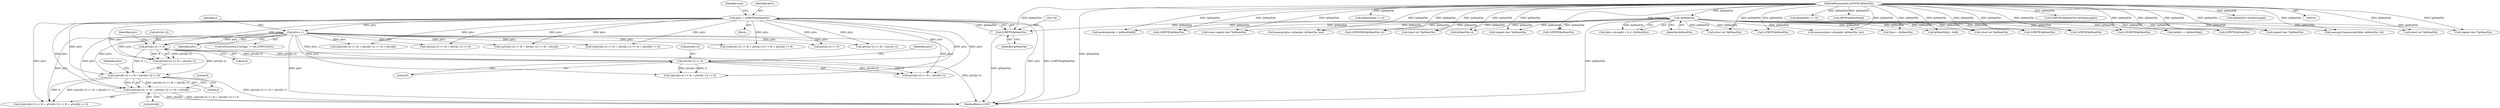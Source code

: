 digraph "1_gstreamer_bc2cdd57d549ab3ba59782e9b395d0cd683fd3ac@array" {
"1001864" [label="(Call,(((pSrc[k+2] << 8) + pSrc[k+1]) << 8) + pSrc[k])"];
"1001865" [label="(Call,((pSrc[k+2] << 8) + pSrc[k+1]) << 8)"];
"1001867" [label="(Call,pSrc[k+2] << 8)"];
"1001840" [label="(Call,pSrc[k+2] << 8)"];
"1001749" [label="(Call,pSrc++)"];
"1001736" [label="(Call,pSrc = (LPBYTE)lpMemFile)"];
"1001738" [label="(Call,(LPBYTE)lpMemFile)"];
"1000129" [label="(Call,!lpMemFile)"];
"1000104" [label="(MethodParameterIn,LPCSTR lpMemFile)"];
"1001875" [label="(Identifier,pSrc)"];
"1000130" [label="(Identifier,lpMemFile)"];
"1000265" [label="(Call,(const signed char *)lpMemFile)"];
"1001725" [label="(Block,)"];
"1000466" [label="(Call,memcpy(pIns->pSample, lpMemFile, len))"];
"1001180" [label="(Call,packcharacter = lpMemFile[8])"];
"1001879" [label="(Literal,8)"];
"1001749" [label="(Call,pSrc++)"];
"1001737" [label="(Identifier,pSrc)"];
"1001565" [label="(Call,(LPBYTE)lpMemFile)"];
"1000355" [label="(Call,lpMemFile[j] >> 4)"];
"1001838" [label="(Call,((pSrc[k+2] << 8) + pSrc[k+1]) << 8)"];
"1001197" [label="(Call,(LPDWORD)(lpMemFile+4))"];
"1001880" [label="(Call,pSrc[k])"];
"1001743" [label="(Identifier,max)"];
"1000537" [label="(Call,(signed char *)lpMemFile)"];
"1001750" [label="(Identifier,pSrc)"];
"1001841" [label="(Call,pSrc[k+2])"];
"1001740" [label="(Identifier,lpMemFile)"];
"1000420" [label="(Call,(short int *)lpMemFile)"];
"1001176" [label="(Call,*psrc = lpMemFile)"];
"1001015" [label="(Call,(LPBYTE)lpMemFile)"];
"1001272" [label="(Call,delta8 += lpMemFile[j])"];
"1001837" [label="(Call,(((pSrc[k+2] << 8) + pSrc[k+1]) << 8) + pSrc[k])"];
"1001106" [label="(Call,(short int *)lpMemFile)"];
"1001199" [label="(Call,lpMemFile+4)"];
"1001768" [label="(Call,((pSrc[j+2] << 8) + pSrc[j+1]) << 8)"];
"1001881" [label="(Identifier,pSrc)"];
"1000129" [label="(Call,!lpMemFile)"];
"1000123" [label="(Call,(pIns->nLength < 4) || (!lpMemFile))"];
"1000957" [label="(Call,(LPBYTE)lpMemFile)"];
"1001866" [label="(Call,(pSrc[k+2] << 8) + pSrc[k+1])"];
"1001767" [label="(Call,(((pSrc[j+2] << 8) + pSrc[j+1]) << 8) + pSrc[j])"];
"1000318" [label="(Call,lpMemFile += 16)"];
"1000345" [label="(Call,(BYTE)lpMemFile[j])"];
"1001500" [label="(Call,(LPBYTE)lpMemFile)"];
"1002045" [label="(MethodReturn,UINT)"];
"1001883" [label="(Literal,8)"];
"1001873" [label="(Literal,8)"];
"1001865" [label="(Call,((pSrc[k+2] << 8) + pSrc[k+1]) << 8)"];
"1001836" [label="(Call,((((pSrc[k+2] << 8) + pSrc[k+1]) << 8) + pSrc[k]) << 8)"];
"1002009" [label="(Call,memcpy(pIns->pSample, lpMemFile, len))"];
"1000238" [label="(Call,lpMemFile[j] - 0x80)"];
"1001864" [label="(Call,(((pSrc[k+2] << 8) + pSrc[k+1]) << 8) + pSrc[k])"];
"1001766" [label="(Call,((((pSrc[j+2] << 8) + pSrc[j+1]) << 8) + pSrc[j]) << 8)"];
"1001770" [label="(Call,pSrc[j+2] << 8)"];
"1001738" [label="(Call,(LPBYTE)lpMemFile)"];
"1000592" [label="(Call,(short int *)lpMemFile)"];
"1001335" [label="(Call,(LPBYTE)lpMemFile)"];
"1001923" [label="(Call,(LPCBYTE)lpMemFile)"];
"1001506" [label="(Call,(LPBYTE)(lpMemFile+dwMemLength))"];
"1001769" [label="(Call,(pSrc[j+2] << 8) + pSrc[j+1])"];
"1000972" [label="(Call,(LPBYTE)lpMemFile)"];
"1001840" [label="(Call,pSrc[k+2] << 8)"];
"1001848" [label="(Identifier,pSrc)"];
"1001863" [label="(Call,((((pSrc[k+2] << 8) + pSrc[k+1]) << 8) + pSrc[k]) << 8)"];
"1001745" [label="(ControlStructure,if (nFlags == RS_STIPCM32S))"];
"1001839" [label="(Call,(pSrc[k+2] << 8) + pSrc[k+1])"];
"1001867" [label="(Call,pSrc[k+2] << 8)"];
"1000643" [label="(Call,(signed char *)lpMemFile)"];
"1000104" [label="(MethodParameterIn,LPCSTR lpMemFile)"];
"1001754" [label="(Identifier,j)"];
"1001868" [label="(Call,pSrc[k+2])"];
"1000314" [label="(Call,memcpy(CompressionTable, lpMemFile, 16))"];
"1000844" [label="(Call,(short int *)lpMemFile)"];
"1001508" [label="(Call,lpMemFile+dwMemLength)"];
"1000729" [label="(Call,(signed char *)lpMemFile)"];
"1001736" [label="(Call,pSrc = (LPBYTE)lpMemFile)"];
"1001846" [label="(Literal,8)"];
"1001864" -> "1001863"  [label="AST: "];
"1001864" -> "1001880"  [label="CFG: "];
"1001865" -> "1001864"  [label="AST: "];
"1001880" -> "1001864"  [label="AST: "];
"1001883" -> "1001864"  [label="CFG: "];
"1001864" -> "1002045"  [label="DDG: ((pSrc[k+2] << 8) + pSrc[k+1]) << 8"];
"1001864" -> "1002045"  [label="DDG: pSrc[k]"];
"1001865" -> "1001864"  [label="DDG: (pSrc[k+2] << 8) + pSrc[k+1]"];
"1001865" -> "1001864"  [label="DDG: 8"];
"1001749" -> "1001864"  [label="DDG: pSrc"];
"1001736" -> "1001864"  [label="DDG: pSrc"];
"1001865" -> "1001879"  [label="CFG: "];
"1001866" -> "1001865"  [label="AST: "];
"1001879" -> "1001865"  [label="AST: "];
"1001881" -> "1001865"  [label="CFG: "];
"1001865" -> "1002045"  [label="DDG: (pSrc[k+2] << 8) + pSrc[k+1]"];
"1001865" -> "1001863"  [label="DDG: (pSrc[k+2] << 8) + pSrc[k+1]"];
"1001865" -> "1001863"  [label="DDG: 8"];
"1001867" -> "1001865"  [label="DDG: pSrc[k+2]"];
"1001867" -> "1001865"  [label="DDG: 8"];
"1001749" -> "1001865"  [label="DDG: pSrc"];
"1001736" -> "1001865"  [label="DDG: pSrc"];
"1001867" -> "1001866"  [label="AST: "];
"1001867" -> "1001873"  [label="CFG: "];
"1001868" -> "1001867"  [label="AST: "];
"1001873" -> "1001867"  [label="AST: "];
"1001875" -> "1001867"  [label="CFG: "];
"1001867" -> "1002045"  [label="DDG: pSrc[k+2]"];
"1001867" -> "1001840"  [label="DDG: pSrc[k+2]"];
"1001867" -> "1001866"  [label="DDG: pSrc[k+2]"];
"1001867" -> "1001866"  [label="DDG: 8"];
"1001840" -> "1001867"  [label="DDG: pSrc[k+2]"];
"1001749" -> "1001867"  [label="DDG: pSrc"];
"1001736" -> "1001867"  [label="DDG: pSrc"];
"1001840" -> "1001839"  [label="AST: "];
"1001840" -> "1001846"  [label="CFG: "];
"1001841" -> "1001840"  [label="AST: "];
"1001846" -> "1001840"  [label="AST: "];
"1001848" -> "1001840"  [label="CFG: "];
"1001840" -> "1001838"  [label="DDG: pSrc[k+2]"];
"1001840" -> "1001838"  [label="DDG: 8"];
"1001840" -> "1001839"  [label="DDG: pSrc[k+2]"];
"1001840" -> "1001839"  [label="DDG: 8"];
"1001749" -> "1001840"  [label="DDG: pSrc"];
"1001736" -> "1001840"  [label="DDG: pSrc"];
"1001749" -> "1001745"  [label="AST: "];
"1001749" -> "1001750"  [label="CFG: "];
"1001750" -> "1001749"  [label="AST: "];
"1001754" -> "1001749"  [label="CFG: "];
"1001749" -> "1002045"  [label="DDG: pSrc"];
"1001736" -> "1001749"  [label="DDG: pSrc"];
"1001749" -> "1001766"  [label="DDG: pSrc"];
"1001749" -> "1001768"  [label="DDG: pSrc"];
"1001749" -> "1001770"  [label="DDG: pSrc"];
"1001749" -> "1001769"  [label="DDG: pSrc"];
"1001749" -> "1001767"  [label="DDG: pSrc"];
"1001749" -> "1001836"  [label="DDG: pSrc"];
"1001749" -> "1001838"  [label="DDG: pSrc"];
"1001749" -> "1001839"  [label="DDG: pSrc"];
"1001749" -> "1001837"  [label="DDG: pSrc"];
"1001749" -> "1001863"  [label="DDG: pSrc"];
"1001749" -> "1001866"  [label="DDG: pSrc"];
"1001736" -> "1001725"  [label="AST: "];
"1001736" -> "1001738"  [label="CFG: "];
"1001737" -> "1001736"  [label="AST: "];
"1001738" -> "1001736"  [label="AST: "];
"1001743" -> "1001736"  [label="CFG: "];
"1001736" -> "1002045"  [label="DDG: pSrc"];
"1001736" -> "1002045"  [label="DDG: (LPBYTE)lpMemFile"];
"1001738" -> "1001736"  [label="DDG: lpMemFile"];
"1001736" -> "1001766"  [label="DDG: pSrc"];
"1001736" -> "1001768"  [label="DDG: pSrc"];
"1001736" -> "1001770"  [label="DDG: pSrc"];
"1001736" -> "1001769"  [label="DDG: pSrc"];
"1001736" -> "1001767"  [label="DDG: pSrc"];
"1001736" -> "1001836"  [label="DDG: pSrc"];
"1001736" -> "1001838"  [label="DDG: pSrc"];
"1001736" -> "1001839"  [label="DDG: pSrc"];
"1001736" -> "1001837"  [label="DDG: pSrc"];
"1001736" -> "1001863"  [label="DDG: pSrc"];
"1001736" -> "1001866"  [label="DDG: pSrc"];
"1001738" -> "1001740"  [label="CFG: "];
"1001739" -> "1001738"  [label="AST: "];
"1001740" -> "1001738"  [label="AST: "];
"1001738" -> "1002045"  [label="DDG: lpMemFile"];
"1000129" -> "1001738"  [label="DDG: lpMemFile"];
"1000104" -> "1001738"  [label="DDG: lpMemFile"];
"1000129" -> "1000123"  [label="AST: "];
"1000129" -> "1000130"  [label="CFG: "];
"1000130" -> "1000129"  [label="AST: "];
"1000123" -> "1000129"  [label="CFG: "];
"1000129" -> "1002045"  [label="DDG: lpMemFile"];
"1000129" -> "1000123"  [label="DDG: lpMemFile"];
"1000104" -> "1000129"  [label="DDG: lpMemFile"];
"1000129" -> "1000238"  [label="DDG: lpMemFile"];
"1000129" -> "1000265"  [label="DDG: lpMemFile"];
"1000129" -> "1000314"  [label="DDG: lpMemFile"];
"1000129" -> "1000420"  [label="DDG: lpMemFile"];
"1000129" -> "1000466"  [label="DDG: lpMemFile"];
"1000129" -> "1000537"  [label="DDG: lpMemFile"];
"1000129" -> "1000592"  [label="DDG: lpMemFile"];
"1000129" -> "1000643"  [label="DDG: lpMemFile"];
"1000129" -> "1000729"  [label="DDG: lpMemFile"];
"1000129" -> "1000844"  [label="DDG: lpMemFile"];
"1000129" -> "1000957"  [label="DDG: lpMemFile"];
"1000129" -> "1000972"  [label="DDG: lpMemFile"];
"1000129" -> "1001015"  [label="DDG: lpMemFile"];
"1000129" -> "1001106"  [label="DDG: lpMemFile"];
"1000129" -> "1001176"  [label="DDG: lpMemFile"];
"1000129" -> "1001180"  [label="DDG: lpMemFile"];
"1000129" -> "1001197"  [label="DDG: lpMemFile"];
"1000129" -> "1001199"  [label="DDG: lpMemFile"];
"1000129" -> "1001272"  [label="DDG: lpMemFile"];
"1000129" -> "1001335"  [label="DDG: lpMemFile"];
"1000129" -> "1001500"  [label="DDG: lpMemFile"];
"1000129" -> "1001565"  [label="DDG: lpMemFile"];
"1000129" -> "1001923"  [label="DDG: lpMemFile"];
"1000129" -> "1002009"  [label="DDG: lpMemFile"];
"1000104" -> "1000101"  [label="AST: "];
"1000104" -> "1002045"  [label="DDG: lpMemFile"];
"1000104" -> "1000238"  [label="DDG: lpMemFile"];
"1000104" -> "1000265"  [label="DDG: lpMemFile"];
"1000104" -> "1000314"  [label="DDG: lpMemFile"];
"1000104" -> "1000318"  [label="DDG: lpMemFile"];
"1000104" -> "1000345"  [label="DDG: lpMemFile"];
"1000104" -> "1000355"  [label="DDG: lpMemFile"];
"1000104" -> "1000420"  [label="DDG: lpMemFile"];
"1000104" -> "1000466"  [label="DDG: lpMemFile"];
"1000104" -> "1000537"  [label="DDG: lpMemFile"];
"1000104" -> "1000592"  [label="DDG: lpMemFile"];
"1000104" -> "1000643"  [label="DDG: lpMemFile"];
"1000104" -> "1000729"  [label="DDG: lpMemFile"];
"1000104" -> "1000844"  [label="DDG: lpMemFile"];
"1000104" -> "1000957"  [label="DDG: lpMemFile"];
"1000104" -> "1000972"  [label="DDG: lpMemFile"];
"1000104" -> "1001015"  [label="DDG: lpMemFile"];
"1000104" -> "1001106"  [label="DDG: lpMemFile"];
"1000104" -> "1001176"  [label="DDG: lpMemFile"];
"1000104" -> "1001180"  [label="DDG: lpMemFile"];
"1000104" -> "1001197"  [label="DDG: lpMemFile"];
"1000104" -> "1001199"  [label="DDG: lpMemFile"];
"1000104" -> "1001272"  [label="DDG: lpMemFile"];
"1000104" -> "1001335"  [label="DDG: lpMemFile"];
"1000104" -> "1001500"  [label="DDG: lpMemFile"];
"1000104" -> "1001506"  [label="DDG: lpMemFile"];
"1000104" -> "1001508"  [label="DDG: lpMemFile"];
"1000104" -> "1001565"  [label="DDG: lpMemFile"];
"1000104" -> "1001923"  [label="DDG: lpMemFile"];
"1000104" -> "1002009"  [label="DDG: lpMemFile"];
}
